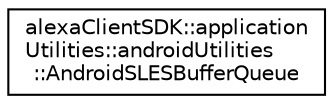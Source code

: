 digraph "Graphical Class Hierarchy"
{
  edge [fontname="Helvetica",fontsize="10",labelfontname="Helvetica",labelfontsize="10"];
  node [fontname="Helvetica",fontsize="10",shape=record];
  rankdir="LR";
  Node1 [label="alexaClientSDK::application\lUtilities::androidUtilities\l::AndroidSLESBufferQueue",height=0.2,width=0.4,color="black", fillcolor="white", style="filled",URL="$classalexa_client_s_d_k_1_1application_utilities_1_1android_utilities_1_1_android_s_l_e_s_buffer_queue.html"];
}
